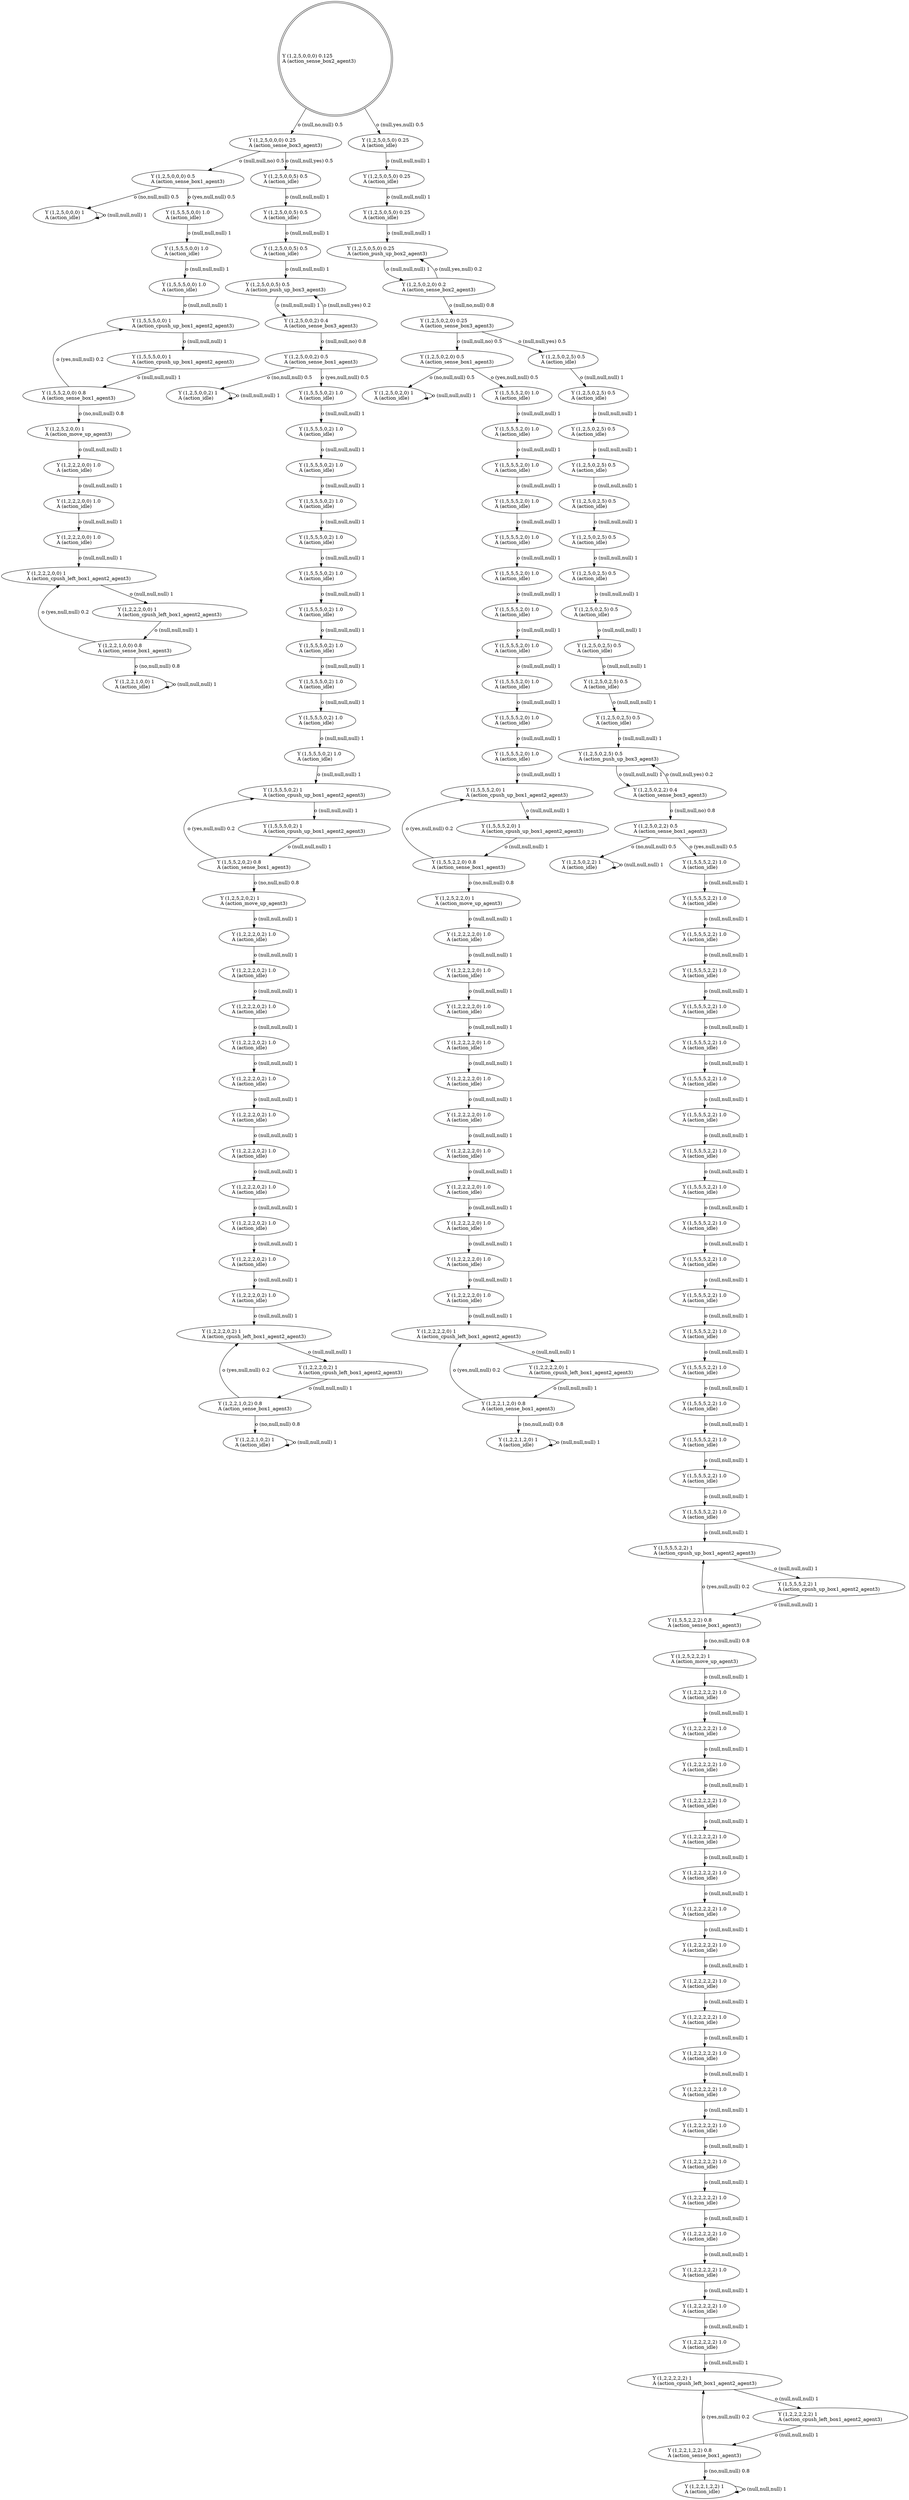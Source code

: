 digraph "G" {
root [label="Y (1,2,5,0,0,0) 0.125\lA (action_sense_box2_agent3)\l", labeljust="l", shape=doublecircle];
x0row196 [label="Y (1,5,5,2,2,0) 0.8\lA (action_sense_box1_agent3)\l"];
x0row151 [label="Y (1,2,2,1,2,2) 1\lA (action_idle)\l"];
x0row140 [label="Y (1,2,2,1,2,2) 0.8\lA (action_sense_box1_agent3)\l"];
x0row129 [label="Y (1,2,2,2,2,2) 1\lA (action_cpush_left_box1_agent2_agent3)\l"];
x0row122 [label="Y (1,2,5,2,2,2) 1\lA (action_move_up_agent3)\l"];
x0row108 [label="Y (1,5,5,2,2,2) 0.8\lA (action_sense_box1_agent3)\l"];
x0row96 [label="Y (1,5,5,5,2,2) 1\lA (action_cpush_up_box1_agent2_agent3)\l"];
x0row90 [label="Y (1,2,5,0,2,2) 1\lA (action_idle)\l"];
x0row80 [label="Y (1,2,5,0,2,2) 0.5\lA (action_sense_box1_agent3)\l"];
x0row184 [label="Y (1,5,5,5,2,0) 1\lA (action_cpush_up_box1_agent2_agent3)\l"];
x0row56 [label="Y (1,2,5,0,2,0) 0.5\lA (action_sense_box1_agent3)\l"];
x0row55 [label="Y (1,2,5,0,2,5) 0.5\lA (action_push_up_box3_agent3)\l"];
x0row57 [label="Y (1,2,5,0,2,2) 0.4\lA (action_sense_box3_agent3)\l"];
x0row30 [label="Y (1,2,5,0,2,0) 0.25\lA (action_sense_box3_agent3)\l"];
x0row20 [label="Y (1,2,5,0,2,0) 0.2\lA (action_sense_box2_agent3)\l"];
x0row422 [label="Y (1,2,2,1,0,0) 0.8\lA (action_sense_box1_agent3)\l"];
x0row353 [label="Y (1,2,2,1,0,2) 1\lA (action_idle)\l"];
x0row343 [label="Y (1,2,2,1,0,2) 0.8\lA (action_sense_box1_agent3)\l"];
x0row334 [label="Y (1,2,2,2,0,2) 1\lA (action_cpush_left_box1_agent2_agent3)\l"];
x0row414 [label="Y (1,2,2,2,0,0) 1\lA (action_cpush_left_box1_agent2_agent3)\l"];
x0row327 [label="Y (1,2,5,2,0,2) 1\lA (action_move_up_agent3)\l"];
x0row313 [label="Y (1,5,5,2,0,2) 0.8\lA (action_sense_box1_agent3)\l"];
x0row408 [label="Y (1,2,5,2,0,0) 1\lA (action_move_up_agent3)\l"];
x0row302 [label="Y (1,5,5,5,0,2) 1\lA (action_cpush_up_box1_agent2_agent3)\l"];
x0row296 [label="Y (1,2,5,0,0,2) 1\lA (action_idle)\l"];
x0row287 [label="Y (1,2,5,0,0,2) 0.5\lA (action_sense_box1_agent3)\l"];
x0row394 [label="Y (1,5,5,2,0,0) 0.8\lA (action_sense_box1_agent3)\l"];
x0row266 [label="Y (1,2,5,0,0,2) 0.4\lA (action_sense_box3_agent3)\l"];
x0row264 [label="Y (1,2,5,0,0,5) 0.5\lA (action_push_up_box3_agent3)\l"];
x0row265 [label="Y (1,2,5,0,0,0) 0.5\lA (action_sense_box1_agent3)\l"];
x0row383 [label="Y (1,5,5,5,0,0) 1\lA (action_cpush_up_box1_agent2_agent3)\l"];
x0row236 [label="Y (1,2,2,1,2,0) 1\lA (action_idle)\l"];
x0row431 [label="Y (1,2,2,1,0,0) 1\lA (action_idle)\l"];
x0row226 [label="Y (1,2,2,1,2,0) 0.8\lA (action_sense_box1_agent3)\l"];
x0row378 [label="Y (1,2,5,0,0,0) 1\lA (action_idle)\l"];
x0row216 [label="Y (1,2,2,2,2,0) 1\lA (action_cpush_left_box1_agent2_agent3)\l"];
x0row210 [label="Y (1,2,5,2,2,0) 1\lA (action_move_up_agent3)\l"];
x0row3 [label="Y (1,2,5,0,0,0) 0.25\lA (action_sense_box3_agent3)\l"];
x0row2 [label="Y (1,2,5,0,5,0) 0.25\lA (action_push_up_box2_agent3)\l"];
x0row179 [label="Y (1,2,5,0,2,0) 1\lA (action_idle)\l"];
x0row2_noop_0 [label="Y (1,2,5,0,5,0) 0.25\lA (action_idle)\l"];
x0row2_noop_1 [label="Y (1,2,5,0,5,0) 0.25\lA (action_idle)\l"];
x0row2_noop_2 [label="Y (1,2,5,0,5,0) 0.25\lA (action_idle)\l"];
x0row264_noop_0 [label="Y (1,2,5,0,0,5) 0.5\lA (action_idle)\l"];
x0row264_noop_1 [label="Y (1,2,5,0,0,5) 0.5\lA (action_idle)\l"];
x0row264_noop_2 [label="Y (1,2,5,0,0,5) 0.5\lA (action_idle)\l"];
x0row383_noop_0 [label="Y (1,5,5,5,0,0) 1.0\lA (action_idle)\l"];
x0row383_noop_1 [label="Y (1,5,5,5,0,0) 1.0\lA (action_idle)\l"];
x0row383_noop_2 [label="Y (1,5,5,5,0,0) 1.0\lA (action_idle)\l"];
x0row55_noop_0 [label="Y (1,2,5,0,2,5) 0.5\lA (action_idle)\l"];
x0row55_noop_1 [label="Y (1,2,5,0,2,5) 0.5\lA (action_idle)\l"];
x0row55_noop_2 [label="Y (1,2,5,0,2,5) 0.5\lA (action_idle)\l"];
x0row55_noop_3 [label="Y (1,2,5,0,2,5) 0.5\lA (action_idle)\l"];
x0row55_noop_4 [label="Y (1,2,5,0,2,5) 0.5\lA (action_idle)\l"];
x0row55_noop_5 [label="Y (1,2,5,0,2,5) 0.5\lA (action_idle)\l"];
x0row55_noop_6 [label="Y (1,2,5,0,2,5) 0.5\lA (action_idle)\l"];
x0row55_noop_7 [label="Y (1,2,5,0,2,5) 0.5\lA (action_idle)\l"];
x0row55_noop_8 [label="Y (1,2,5,0,2,5) 0.5\lA (action_idle)\l"];
x0row55_noop_9 [label="Y (1,2,5,0,2,5) 0.5\lA (action_idle)\l"];
x0row55_noop_10 [label="Y (1,2,5,0,2,5) 0.5\lA (action_idle)\l"];
x0row184_noop_0 [label="Y (1,5,5,5,2,0) 1.0\lA (action_idle)\l"];
x0row184_noop_1 [label="Y (1,5,5,5,2,0) 1.0\lA (action_idle)\l"];
x0row184_noop_2 [label="Y (1,5,5,5,2,0) 1.0\lA (action_idle)\l"];
x0row184_noop_3 [label="Y (1,5,5,5,2,0) 1.0\lA (action_idle)\l"];
x0row184_noop_4 [label="Y (1,5,5,5,2,0) 1.0\lA (action_idle)\l"];
x0row184_noop_5 [label="Y (1,5,5,5,2,0) 1.0\lA (action_idle)\l"];
x0row184_noop_6 [label="Y (1,5,5,5,2,0) 1.0\lA (action_idle)\l"];
x0row184_noop_7 [label="Y (1,5,5,5,2,0) 1.0\lA (action_idle)\l"];
x0row184_noop_8 [label="Y (1,5,5,5,2,0) 1.0\lA (action_idle)\l"];
x0row184_noop_9 [label="Y (1,5,5,5,2,0) 1.0\lA (action_idle)\l"];
x0row184_noop_10 [label="Y (1,5,5,5,2,0) 1.0\lA (action_idle)\l"];
x0row302_noop_0 [label="Y (1,5,5,5,0,2) 1.0\lA (action_idle)\l"];
x0row302_noop_1 [label="Y (1,5,5,5,0,2) 1.0\lA (action_idle)\l"];
x0row302_noop_2 [label="Y (1,5,5,5,0,2) 1.0\lA (action_idle)\l"];
x0row302_noop_3 [label="Y (1,5,5,5,0,2) 1.0\lA (action_idle)\l"];
x0row302_noop_4 [label="Y (1,5,5,5,0,2) 1.0\lA (action_idle)\l"];
x0row302_noop_5 [label="Y (1,5,5,5,0,2) 1.0\lA (action_idle)\l"];
x0row302_noop_6 [label="Y (1,5,5,5,0,2) 1.0\lA (action_idle)\l"];
x0row302_noop_7 [label="Y (1,5,5,5,0,2) 1.0\lA (action_idle)\l"];
x0row302_noop_8 [label="Y (1,5,5,5,0,2) 1.0\lA (action_idle)\l"];
x0row302_noop_9 [label="Y (1,5,5,5,0,2) 1.0\lA (action_idle)\l"];
x0row302_noop_10 [label="Y (1,5,5,5,0,2) 1.0\lA (action_idle)\l"];
x0row414_noop_0 [label="Y (1,2,2,2,0,0) 1.0\lA (action_idle)\l"];
x0row414_noop_1 [label="Y (1,2,2,2,0,0) 1.0\lA (action_idle)\l"];
x0row414_noop_2 [label="Y (1,2,2,2,0,0) 1.0\lA (action_idle)\l"];
x0row96_noop_0 [label="Y (1,5,5,5,2,2) 1.0\lA (action_idle)\l"];
x0row96_noop_1 [label="Y (1,5,5,5,2,2) 1.0\lA (action_idle)\l"];
x0row96_noop_2 [label="Y (1,5,5,5,2,2) 1.0\lA (action_idle)\l"];
x0row96_noop_3 [label="Y (1,5,5,5,2,2) 1.0\lA (action_idle)\l"];
x0row96_noop_4 [label="Y (1,5,5,5,2,2) 1.0\lA (action_idle)\l"];
x0row96_noop_5 [label="Y (1,5,5,5,2,2) 1.0\lA (action_idle)\l"];
x0row96_noop_6 [label="Y (1,5,5,5,2,2) 1.0\lA (action_idle)\l"];
x0row96_noop_7 [label="Y (1,5,5,5,2,2) 1.0\lA (action_idle)\l"];
x0row96_noop_8 [label="Y (1,5,5,5,2,2) 1.0\lA (action_idle)\l"];
x0row96_noop_9 [label="Y (1,5,5,5,2,2) 1.0\lA (action_idle)\l"];
x0row96_noop_10 [label="Y (1,5,5,5,2,2) 1.0\lA (action_idle)\l"];
x0row96_noop_11 [label="Y (1,5,5,5,2,2) 1.0\lA (action_idle)\l"];
x0row96_noop_12 [label="Y (1,5,5,5,2,2) 1.0\lA (action_idle)\l"];
x0row96_noop_13 [label="Y (1,5,5,5,2,2) 1.0\lA (action_idle)\l"];
x0row96_noop_14 [label="Y (1,5,5,5,2,2) 1.0\lA (action_idle)\l"];
x0row96_noop_15 [label="Y (1,5,5,5,2,2) 1.0\lA (action_idle)\l"];
x0row96_noop_16 [label="Y (1,5,5,5,2,2) 1.0\lA (action_idle)\l"];
x0row96_noop_17 [label="Y (1,5,5,5,2,2) 1.0\lA (action_idle)\l"];
x0row96_noop_18 [label="Y (1,5,5,5,2,2) 1.0\lA (action_idle)\l"];
x0row216_noop_0 [label="Y (1,2,2,2,2,0) 1.0\lA (action_idle)\l"];
x0row216_noop_1 [label="Y (1,2,2,2,2,0) 1.0\lA (action_idle)\l"];
x0row216_noop_2 [label="Y (1,2,2,2,2,0) 1.0\lA (action_idle)\l"];
x0row216_noop_3 [label="Y (1,2,2,2,2,0) 1.0\lA (action_idle)\l"];
x0row216_noop_4 [label="Y (1,2,2,2,2,0) 1.0\lA (action_idle)\l"];
x0row216_noop_5 [label="Y (1,2,2,2,2,0) 1.0\lA (action_idle)\l"];
x0row216_noop_6 [label="Y (1,2,2,2,2,0) 1.0\lA (action_idle)\l"];
x0row216_noop_7 [label="Y (1,2,2,2,2,0) 1.0\lA (action_idle)\l"];
x0row216_noop_8 [label="Y (1,2,2,2,2,0) 1.0\lA (action_idle)\l"];
x0row216_noop_9 [label="Y (1,2,2,2,2,0) 1.0\lA (action_idle)\l"];
x0row216_noop_10 [label="Y (1,2,2,2,2,0) 1.0\lA (action_idle)\l"];
x0row334_noop_0 [label="Y (1,2,2,2,0,2) 1.0\lA (action_idle)\l"];
x0row334_noop_1 [label="Y (1,2,2,2,0,2) 1.0\lA (action_idle)\l"];
x0row334_noop_2 [label="Y (1,2,2,2,0,2) 1.0\lA (action_idle)\l"];
x0row334_noop_3 [label="Y (1,2,2,2,0,2) 1.0\lA (action_idle)\l"];
x0row334_noop_4 [label="Y (1,2,2,2,0,2) 1.0\lA (action_idle)\l"];
x0row334_noop_5 [label="Y (1,2,2,2,0,2) 1.0\lA (action_idle)\l"];
x0row334_noop_6 [label="Y (1,2,2,2,0,2) 1.0\lA (action_idle)\l"];
x0row334_noop_7 [label="Y (1,2,2,2,0,2) 1.0\lA (action_idle)\l"];
x0row334_noop_8 [label="Y (1,2,2,2,0,2) 1.0\lA (action_idle)\l"];
x0row334_noop_9 [label="Y (1,2,2,2,0,2) 1.0\lA (action_idle)\l"];
x0row334_noop_10 [label="Y (1,2,2,2,0,2) 1.0\lA (action_idle)\l"];
x0row129_noop_0 [label="Y (1,2,2,2,2,2) 1.0\lA (action_idle)\l"];
x0row129_noop_1 [label="Y (1,2,2,2,2,2) 1.0\lA (action_idle)\l"];
x0row129_noop_2 [label="Y (1,2,2,2,2,2) 1.0\lA (action_idle)\l"];
x0row129_noop_3 [label="Y (1,2,2,2,2,2) 1.0\lA (action_idle)\l"];
x0row129_noop_4 [label="Y (1,2,2,2,2,2) 1.0\lA (action_idle)\l"];
x0row129_noop_5 [label="Y (1,2,2,2,2,2) 1.0\lA (action_idle)\l"];
x0row129_noop_6 [label="Y (1,2,2,2,2,2) 1.0\lA (action_idle)\l"];
x0row129_noop_7 [label="Y (1,2,2,2,2,2) 1.0\lA (action_idle)\l"];
x0row129_noop_8 [label="Y (1,2,2,2,2,2) 1.0\lA (action_idle)\l"];
x0row129_noop_9 [label="Y (1,2,2,2,2,2) 1.0\lA (action_idle)\l"];
x0row129_noop_10 [label="Y (1,2,2,2,2,2) 1.0\lA (action_idle)\l"];
x0row129_noop_11 [label="Y (1,2,2,2,2,2) 1.0\lA (action_idle)\l"];
x0row129_noop_12 [label="Y (1,2,2,2,2,2) 1.0\lA (action_idle)\l"];
x0row129_noop_13 [label="Y (1,2,2,2,2,2) 1.0\lA (action_idle)\l"];
x0row129_noop_14 [label="Y (1,2,2,2,2,2) 1.0\lA (action_idle)\l"];
x0row129_noop_15 [label="Y (1,2,2,2,2,2) 1.0\lA (action_idle)\l"];
x0row129_noop_16 [label="Y (1,2,2,2,2,2) 1.0\lA (action_idle)\l"];
x0row129_noop_17 [label="Y (1,2,2,2,2,2) 1.0\lA (action_idle)\l"];
x0row129_noop_18 [label="Y (1,2,2,2,2,2) 1.0\lA (action_idle)\l"];
x0row129_repeat_1 [label="Y (1,2,2,2,2,2) 1\lA (action_cpush_left_box1_agent2_agent3)\l"];
x0row96_repeat_1 [label="Y (1,5,5,5,2,2) 1\lA (action_cpush_up_box1_agent2_agent3)\l"];
x0row184_repeat_1 [label="Y (1,5,5,5,2,0) 1\lA (action_cpush_up_box1_agent2_agent3)\l"];
x0row334_repeat_1 [label="Y (1,2,2,2,0,2) 1\lA (action_cpush_left_box1_agent2_agent3)\l"];
x0row414_repeat_1 [label="Y (1,2,2,2,0,0) 1\lA (action_cpush_left_box1_agent2_agent3)\l"];
x0row302_repeat_1 [label="Y (1,5,5,5,0,2) 1\lA (action_cpush_up_box1_agent2_agent3)\l"];
x0row383_repeat_1 [label="Y (1,5,5,5,0,0) 1\lA (action_cpush_up_box1_agent2_agent3)\l"];
x0row216_repeat_1 [label="Y (1,2,2,2,2,0) 1\lA (action_cpush_left_box1_agent2_agent3)\l"];
root -> x0row3  [key=0, label="o (null,no,null) 0.5\l"];
root -> x0row2_noop_0  [key=0, label="o (null,yes,null) 0.5\l"];
x0row196 -> x0row184  [key=0, label="o (yes,null,null) 0.2\l"];
x0row196 -> x0row210  [key=0, label="o (no,null,null) 0.8\l"];
x0row151 -> x0row151  [key=0, label="o (null,null,null) 1\l"];
x0row140 -> x0row129  [key=0, label="o (yes,null,null) 0.2\l"];
x0row140 -> x0row151  [key=0, label="o (no,null,null) 0.8\l"];
x0row129 -> x0row129_repeat_1  [key=0, label="o (null,null,null) 1\l"];
x0row122 -> x0row129_noop_0  [key=0, label="o (null,null,null) 1\l"];
x0row108 -> x0row96  [key=0, label="o (yes,null,null) 0.2\l"];
x0row108 -> x0row122  [key=0, label="o (no,null,null) 0.8\l"];
x0row96 -> x0row96_repeat_1  [key=0, label="o (null,null,null) 1\l"];
x0row90 -> x0row90  [key=0, label="o (null,null,null) 1\l"];
x0row80 -> x0row90  [key=0, label="o (no,null,null) 0.5\l"];
x0row80 -> x0row96_noop_0  [key=0, label="o (yes,null,null) 0.5\l"];
x0row184 -> x0row184_repeat_1  [key=0, label="o (null,null,null) 1\l"];
x0row56 -> x0row179  [key=0, label="o (no,null,null) 0.5\l"];
x0row56 -> x0row184_noop_0  [key=0, label="o (yes,null,null) 0.5\l"];
x0row55 -> x0row57  [key=0, label="o (null,null,null) 1\l"];
x0row57 -> x0row55  [key=0, label="o (null,null,yes) 0.2\l"];
x0row57 -> x0row80  [key=0, label="o (null,null,no) 0.8\l"];
x0row30 -> x0row56  [key=0, label="o (null,null,no) 0.5\l"];
x0row30 -> x0row55_noop_0  [key=0, label="o (null,null,yes) 0.5\l"];
x0row20 -> x0row2  [key=0, label="o (null,yes,null) 0.2\l"];
x0row20 -> x0row30  [key=0, label="o (null,no,null) 0.8\l"];
x0row422 -> x0row414  [key=0, label="o (yes,null,null) 0.2\l"];
x0row422 -> x0row431  [key=0, label="o (no,null,null) 0.8\l"];
x0row353 -> x0row353  [key=0, label="o (null,null,null) 1\l"];
x0row343 -> x0row334  [key=0, label="o (yes,null,null) 0.2\l"];
x0row343 -> x0row353  [key=0, label="o (no,null,null) 0.8\l"];
x0row334 -> x0row334_repeat_1  [key=0, label="o (null,null,null) 1\l"];
x0row414 -> x0row414_repeat_1  [key=0, label="o (null,null,null) 1\l"];
x0row327 -> x0row334_noop_0  [key=0, label="o (null,null,null) 1\l"];
x0row313 -> x0row302  [key=0, label="o (yes,null,null) 0.2\l"];
x0row313 -> x0row327  [key=0, label="o (no,null,null) 0.8\l"];
x0row408 -> x0row414_noop_0  [key=0, label="o (null,null,null) 1\l"];
x0row302 -> x0row302_repeat_1  [key=0, label="o (null,null,null) 1\l"];
x0row296 -> x0row296  [key=0, label="o (null,null,null) 1\l"];
x0row287 -> x0row296  [key=0, label="o (no,null,null) 0.5\l"];
x0row287 -> x0row302_noop_0  [key=0, label="o (yes,null,null) 0.5\l"];
x0row394 -> x0row383  [key=0, label="o (yes,null,null) 0.2\l"];
x0row394 -> x0row408  [key=0, label="o (no,null,null) 0.8\l"];
x0row266 -> x0row264  [key=0, label="o (null,null,yes) 0.2\l"];
x0row266 -> x0row287  [key=0, label="o (null,null,no) 0.8\l"];
x0row264 -> x0row266  [key=0, label="o (null,null,null) 1\l"];
x0row265 -> x0row378  [key=0, label="o (no,null,null) 0.5\l"];
x0row265 -> x0row383_noop_0  [key=0, label="o (yes,null,null) 0.5\l"];
x0row383 -> x0row383_repeat_1  [key=0, label="o (null,null,null) 1\l"];
x0row236 -> x0row236  [key=0, label="o (null,null,null) 1\l"];
x0row431 -> x0row431  [key=0, label="o (null,null,null) 1\l"];
x0row226 -> x0row216  [key=0, label="o (yes,null,null) 0.2\l"];
x0row226 -> x0row236  [key=0, label="o (no,null,null) 0.8\l"];
x0row378 -> x0row378  [key=0, label="o (null,null,null) 1\l"];
x0row216 -> x0row216_repeat_1  [key=0, label="o (null,null,null) 1\l"];
x0row210 -> x0row216_noop_0  [key=0, label="o (null,null,null) 1\l"];
x0row3 -> x0row265  [key=0, label="o (null,null,no) 0.5\l"];
x0row3 -> x0row264_noop_0  [key=0, label="o (null,null,yes) 0.5\l"];
x0row2 -> x0row20  [key=0, label="o (null,null,null) 1\l"];
x0row179 -> x0row179  [key=0, label="o (null,null,null) 1\l"];
x0row2_noop_0 -> x0row2_noop_1  [key=0, label="o (null,null,null) 1\l"];
x0row2_noop_1 -> x0row2_noop_2  [key=0, label="o (null,null,null) 1\l"];
x0row2_noop_2 -> x0row2  [key=0, label="o (null,null,null) 1\l"];
x0row264_noop_0 -> x0row264_noop_1  [key=0, label="o (null,null,null) 1\l"];
x0row264_noop_1 -> x0row264_noop_2  [key=0, label="o (null,null,null) 1\l"];
x0row264_noop_2 -> x0row264  [key=0, label="o (null,null,null) 1\l"];
x0row383_noop_0 -> x0row383_noop_1  [key=0, label="o (null,null,null) 1\l"];
x0row383_noop_1 -> x0row383_noop_2  [key=0, label="o (null,null,null) 1\l"];
x0row383_noop_2 -> x0row383  [key=0, label="o (null,null,null) 1\l"];
x0row55_noop_0 -> x0row55_noop_1  [key=0, label="o (null,null,null) 1\l"];
x0row55_noop_1 -> x0row55_noop_2  [key=0, label="o (null,null,null) 1\l"];
x0row55_noop_2 -> x0row55_noop_3  [key=0, label="o (null,null,null) 1\l"];
x0row55_noop_3 -> x0row55_noop_4  [key=0, label="o (null,null,null) 1\l"];
x0row55_noop_4 -> x0row55_noop_5  [key=0, label="o (null,null,null) 1\l"];
x0row55_noop_5 -> x0row55_noop_6  [key=0, label="o (null,null,null) 1\l"];
x0row55_noop_6 -> x0row55_noop_7  [key=0, label="o (null,null,null) 1\l"];
x0row55_noop_7 -> x0row55_noop_8  [key=0, label="o (null,null,null) 1\l"];
x0row55_noop_8 -> x0row55_noop_9  [key=0, label="o (null,null,null) 1\l"];
x0row55_noop_9 -> x0row55_noop_10  [key=0, label="o (null,null,null) 1\l"];
x0row55_noop_10 -> x0row55  [key=0, label="o (null,null,null) 1\l"];
x0row184_noop_0 -> x0row184_noop_1  [key=0, label="o (null,null,null) 1\l"];
x0row184_noop_1 -> x0row184_noop_2  [key=0, label="o (null,null,null) 1\l"];
x0row184_noop_2 -> x0row184_noop_3  [key=0, label="o (null,null,null) 1\l"];
x0row184_noop_3 -> x0row184_noop_4  [key=0, label="o (null,null,null) 1\l"];
x0row184_noop_4 -> x0row184_noop_5  [key=0, label="o (null,null,null) 1\l"];
x0row184_noop_5 -> x0row184_noop_6  [key=0, label="o (null,null,null) 1\l"];
x0row184_noop_6 -> x0row184_noop_7  [key=0, label="o (null,null,null) 1\l"];
x0row184_noop_7 -> x0row184_noop_8  [key=0, label="o (null,null,null) 1\l"];
x0row184_noop_8 -> x0row184_noop_9  [key=0, label="o (null,null,null) 1\l"];
x0row184_noop_9 -> x0row184_noop_10  [key=0, label="o (null,null,null) 1\l"];
x0row184_noop_10 -> x0row184  [key=0, label="o (null,null,null) 1\l"];
x0row302_noop_0 -> x0row302_noop_1  [key=0, label="o (null,null,null) 1\l"];
x0row302_noop_1 -> x0row302_noop_2  [key=0, label="o (null,null,null) 1\l"];
x0row302_noop_2 -> x0row302_noop_3  [key=0, label="o (null,null,null) 1\l"];
x0row302_noop_3 -> x0row302_noop_4  [key=0, label="o (null,null,null) 1\l"];
x0row302_noop_4 -> x0row302_noop_5  [key=0, label="o (null,null,null) 1\l"];
x0row302_noop_5 -> x0row302_noop_6  [key=0, label="o (null,null,null) 1\l"];
x0row302_noop_6 -> x0row302_noop_7  [key=0, label="o (null,null,null) 1\l"];
x0row302_noop_7 -> x0row302_noop_8  [key=0, label="o (null,null,null) 1\l"];
x0row302_noop_8 -> x0row302_noop_9  [key=0, label="o (null,null,null) 1\l"];
x0row302_noop_9 -> x0row302_noop_10  [key=0, label="o (null,null,null) 1\l"];
x0row302_noop_10 -> x0row302  [key=0, label="o (null,null,null) 1\l"];
x0row414_noop_0 -> x0row414_noop_1  [key=0, label="o (null,null,null) 1\l"];
x0row414_noop_1 -> x0row414_noop_2  [key=0, label="o (null,null,null) 1\l"];
x0row414_noop_2 -> x0row414  [key=0, label="o (null,null,null) 1\l"];
x0row96_noop_0 -> x0row96_noop_1  [key=0, label="o (null,null,null) 1\l"];
x0row96_noop_1 -> x0row96_noop_2  [key=0, label="o (null,null,null) 1\l"];
x0row96_noop_2 -> x0row96_noop_3  [key=0, label="o (null,null,null) 1\l"];
x0row96_noop_3 -> x0row96_noop_4  [key=0, label="o (null,null,null) 1\l"];
x0row96_noop_4 -> x0row96_noop_5  [key=0, label="o (null,null,null) 1\l"];
x0row96_noop_5 -> x0row96_noop_6  [key=0, label="o (null,null,null) 1\l"];
x0row96_noop_6 -> x0row96_noop_7  [key=0, label="o (null,null,null) 1\l"];
x0row96_noop_7 -> x0row96_noop_8  [key=0, label="o (null,null,null) 1\l"];
x0row96_noop_8 -> x0row96_noop_9  [key=0, label="o (null,null,null) 1\l"];
x0row96_noop_9 -> x0row96_noop_10  [key=0, label="o (null,null,null) 1\l"];
x0row96_noop_10 -> x0row96_noop_11  [key=0, label="o (null,null,null) 1\l"];
x0row96_noop_11 -> x0row96_noop_12  [key=0, label="o (null,null,null) 1\l"];
x0row96_noop_12 -> x0row96_noop_13  [key=0, label="o (null,null,null) 1\l"];
x0row96_noop_13 -> x0row96_noop_14  [key=0, label="o (null,null,null) 1\l"];
x0row96_noop_14 -> x0row96_noop_15  [key=0, label="o (null,null,null) 1\l"];
x0row96_noop_15 -> x0row96_noop_16  [key=0, label="o (null,null,null) 1\l"];
x0row96_noop_16 -> x0row96_noop_17  [key=0, label="o (null,null,null) 1\l"];
x0row96_noop_17 -> x0row96_noop_18  [key=0, label="o (null,null,null) 1\l"];
x0row96_noop_18 -> x0row96  [key=0, label="o (null,null,null) 1\l"];
x0row216_noop_0 -> x0row216_noop_1  [key=0, label="o (null,null,null) 1\l"];
x0row216_noop_1 -> x0row216_noop_2  [key=0, label="o (null,null,null) 1\l"];
x0row216_noop_2 -> x0row216_noop_3  [key=0, label="o (null,null,null) 1\l"];
x0row216_noop_3 -> x0row216_noop_4  [key=0, label="o (null,null,null) 1\l"];
x0row216_noop_4 -> x0row216_noop_5  [key=0, label="o (null,null,null) 1\l"];
x0row216_noop_5 -> x0row216_noop_6  [key=0, label="o (null,null,null) 1\l"];
x0row216_noop_6 -> x0row216_noop_7  [key=0, label="o (null,null,null) 1\l"];
x0row216_noop_7 -> x0row216_noop_8  [key=0, label="o (null,null,null) 1\l"];
x0row216_noop_8 -> x0row216_noop_9  [key=0, label="o (null,null,null) 1\l"];
x0row216_noop_9 -> x0row216_noop_10  [key=0, label="o (null,null,null) 1\l"];
x0row216_noop_10 -> x0row216  [key=0, label="o (null,null,null) 1\l"];
x0row334_noop_0 -> x0row334_noop_1  [key=0, label="o (null,null,null) 1\l"];
x0row334_noop_1 -> x0row334_noop_2  [key=0, label="o (null,null,null) 1\l"];
x0row334_noop_2 -> x0row334_noop_3  [key=0, label="o (null,null,null) 1\l"];
x0row334_noop_3 -> x0row334_noop_4  [key=0, label="o (null,null,null) 1\l"];
x0row334_noop_4 -> x0row334_noop_5  [key=0, label="o (null,null,null) 1\l"];
x0row334_noop_5 -> x0row334_noop_6  [key=0, label="o (null,null,null) 1\l"];
x0row334_noop_6 -> x0row334_noop_7  [key=0, label="o (null,null,null) 1\l"];
x0row334_noop_7 -> x0row334_noop_8  [key=0, label="o (null,null,null) 1\l"];
x0row334_noop_8 -> x0row334_noop_9  [key=0, label="o (null,null,null) 1\l"];
x0row334_noop_9 -> x0row334_noop_10  [key=0, label="o (null,null,null) 1\l"];
x0row334_noop_10 -> x0row334  [key=0, label="o (null,null,null) 1\l"];
x0row129_noop_0 -> x0row129_noop_1  [key=0, label="o (null,null,null) 1\l"];
x0row129_noop_1 -> x0row129_noop_2  [key=0, label="o (null,null,null) 1\l"];
x0row129_noop_2 -> x0row129_noop_3  [key=0, label="o (null,null,null) 1\l"];
x0row129_noop_3 -> x0row129_noop_4  [key=0, label="o (null,null,null) 1\l"];
x0row129_noop_4 -> x0row129_noop_5  [key=0, label="o (null,null,null) 1\l"];
x0row129_noop_5 -> x0row129_noop_6  [key=0, label="o (null,null,null) 1\l"];
x0row129_noop_6 -> x0row129_noop_7  [key=0, label="o (null,null,null) 1\l"];
x0row129_noop_7 -> x0row129_noop_8  [key=0, label="o (null,null,null) 1\l"];
x0row129_noop_8 -> x0row129_noop_9  [key=0, label="o (null,null,null) 1\l"];
x0row129_noop_9 -> x0row129_noop_10  [key=0, label="o (null,null,null) 1\l"];
x0row129_noop_10 -> x0row129_noop_11  [key=0, label="o (null,null,null) 1\l"];
x0row129_noop_11 -> x0row129_noop_12  [key=0, label="o (null,null,null) 1\l"];
x0row129_noop_12 -> x0row129_noop_13  [key=0, label="o (null,null,null) 1\l"];
x0row129_noop_13 -> x0row129_noop_14  [key=0, label="o (null,null,null) 1\l"];
x0row129_noop_14 -> x0row129_noop_15  [key=0, label="o (null,null,null) 1\l"];
x0row129_noop_15 -> x0row129_noop_16  [key=0, label="o (null,null,null) 1\l"];
x0row129_noop_16 -> x0row129_noop_17  [key=0, label="o (null,null,null) 1\l"];
x0row129_noop_17 -> x0row129_noop_18  [key=0, label="o (null,null,null) 1\l"];
x0row129_noop_18 -> x0row129  [key=0, label="o (null,null,null) 1\l"];
x0row129_repeat_1 -> x0row140  [key=0, label="o (null,null,null) 1\l"];
x0row96_repeat_1 -> x0row108  [key=0, label="o (null,null,null) 1\l"];
x0row184_repeat_1 -> x0row196  [key=0, label="o (null,null,null) 1\l"];
x0row334_repeat_1 -> x0row343  [key=0, label="o (null,null,null) 1\l"];
x0row414_repeat_1 -> x0row422  [key=0, label="o (null,null,null) 1\l"];
x0row302_repeat_1 -> x0row313  [key=0, label="o (null,null,null) 1\l"];
x0row383_repeat_1 -> x0row394  [key=0, label="o (null,null,null) 1\l"];
x0row216_repeat_1 -> x0row226  [key=0, label="o (null,null,null) 1\l"];
}
